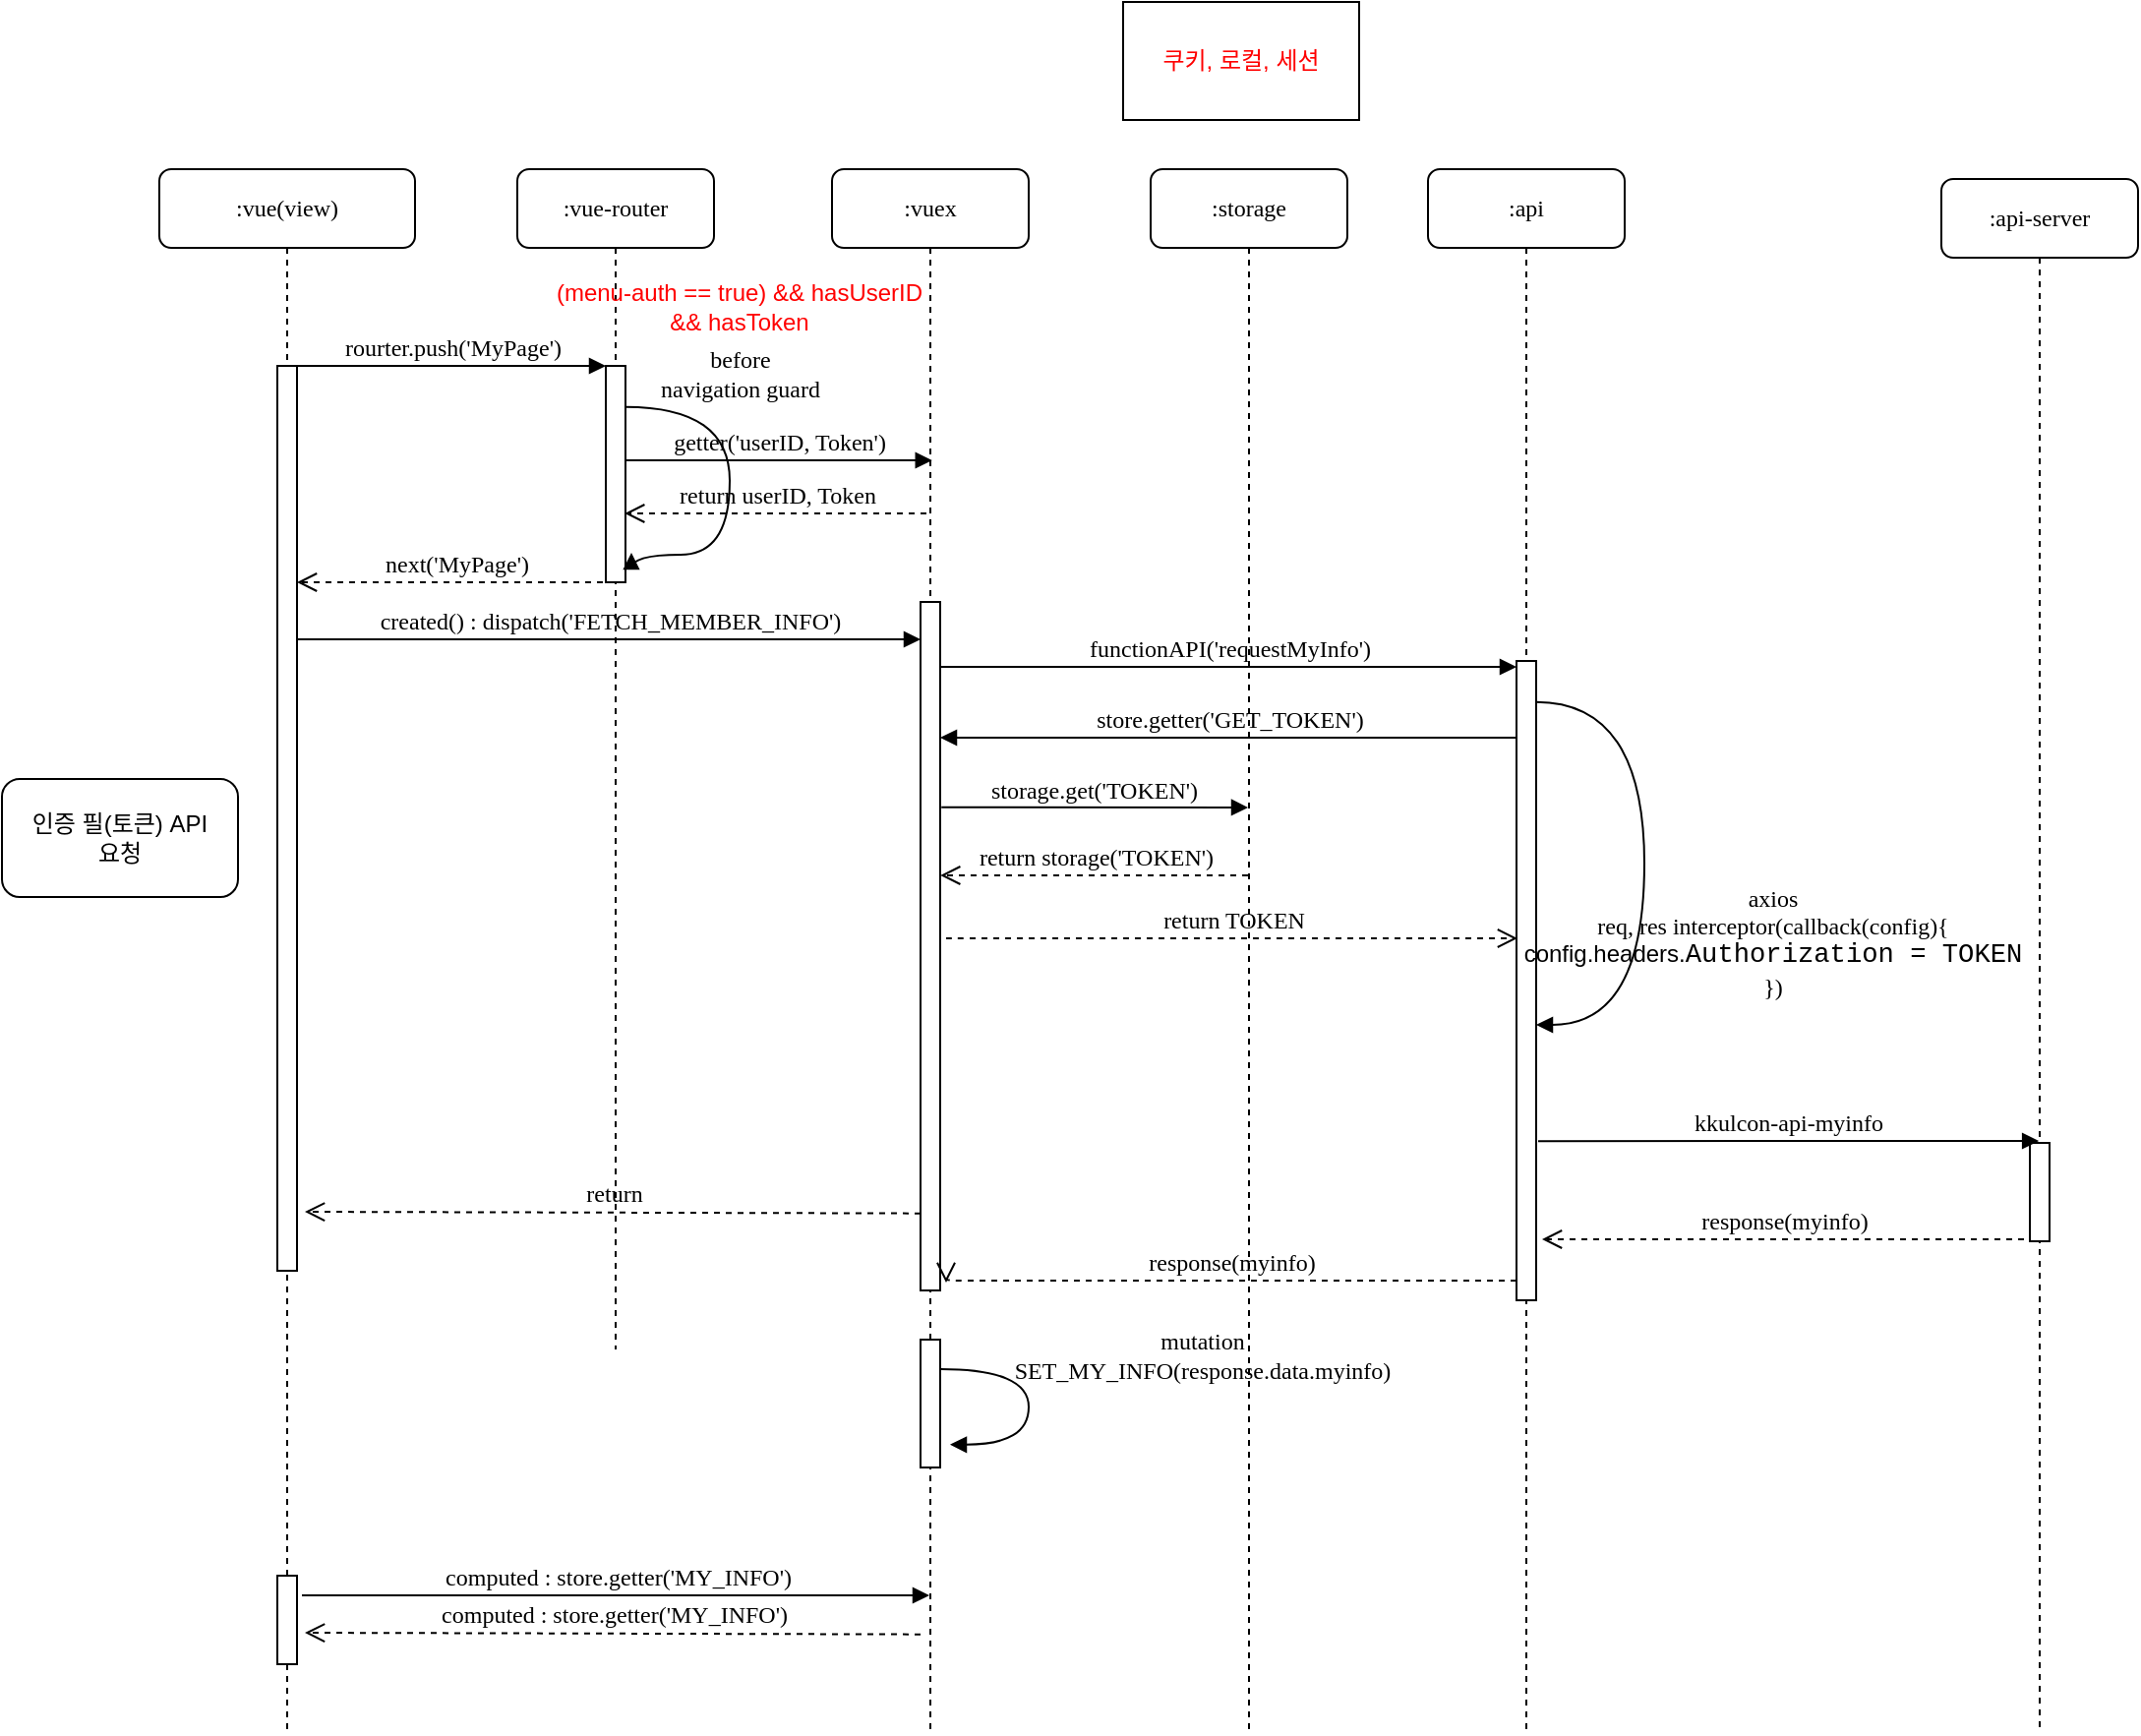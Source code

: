 <mxfile version="20.0.3" type="github">
  <diagram name="Page-1" id="13e1069c-82ec-6db2-03f1-153e76fe0fe0">
    <mxGraphModel dx="677" dy="336" grid="1" gridSize="10" guides="1" tooltips="1" connect="1" arrows="1" fold="1" page="1" pageScale="1" pageWidth="1100" pageHeight="850" background="none" math="0" shadow="0">
      <root>
        <mxCell id="0" />
        <mxCell id="1" parent="0" />
        <mxCell id="denZKagu3ZkojtByg-fw-1" value=":vue-router" style="shape=umlLifeline;perimeter=lifelinePerimeter;whiteSpace=wrap;html=1;container=1;collapsible=0;recursiveResize=0;outlineConnect=0;rounded=1;shadow=0;comic=0;labelBackgroundColor=none;strokeWidth=1;fontFamily=Verdana;fontSize=12;align=center;" vertex="1" parent="1">
          <mxGeometry x="302" y="125" width="100" height="600" as="geometry" />
        </mxCell>
        <mxCell id="denZKagu3ZkojtByg-fw-2" value="" style="html=1;points=[];perimeter=orthogonalPerimeter;rounded=0;shadow=0;comic=0;labelBackgroundColor=none;strokeWidth=1;fontFamily=Verdana;fontSize=12;align=center;" vertex="1" parent="denZKagu3ZkojtByg-fw-1">
          <mxGeometry x="45" y="100" width="10" height="110" as="geometry" />
        </mxCell>
        <mxCell id="denZKagu3ZkojtByg-fw-3" value="before&lt;br&gt;navigation guard" style="html=1;verticalAlign=bottom;endArrow=block;labelBackgroundColor=none;fontFamily=Verdana;fontSize=12;elbow=vertical;edgeStyle=orthogonalEdgeStyle;curved=1;exitX=1.038;exitY=0.345;exitPerimeter=0;" edge="1" parent="denZKagu3ZkojtByg-fw-1">
          <mxGeometry x="-0.417" y="-6" relative="1" as="geometry">
            <mxPoint x="55.003" y="120.83" as="sourcePoint" />
            <mxPoint x="58" y="195" as="targetPoint" />
            <Array as="points">
              <mxPoint x="108" y="121" />
              <mxPoint x="108" y="196" />
            </Array>
            <mxPoint x="6" y="-6" as="offset" />
          </mxGeometry>
        </mxCell>
        <mxCell id="denZKagu3ZkojtByg-fw-57" value="getter(&#39;userID, Token&#39;)" style="html=1;verticalAlign=bottom;endArrow=block;labelBackgroundColor=none;fontFamily=Verdana;fontSize=12;edgeStyle=elbowEdgeStyle;elbow=vertical;" edge="1" parent="denZKagu3ZkojtByg-fw-1">
          <mxGeometry relative="1" as="geometry">
            <mxPoint x="55.0" y="148.0" as="sourcePoint" />
            <mxPoint x="210.88" y="148.08" as="targetPoint" />
          </mxGeometry>
        </mxCell>
        <mxCell id="denZKagu3ZkojtByg-fw-4" value=":vuex" style="shape=umlLifeline;perimeter=lifelinePerimeter;whiteSpace=wrap;html=1;container=1;collapsible=0;recursiveResize=0;outlineConnect=0;rounded=1;shadow=0;comic=0;labelBackgroundColor=none;strokeWidth=1;fontFamily=Verdana;fontSize=12;align=center;" vertex="1" parent="1">
          <mxGeometry x="462" y="125" width="100" height="795" as="geometry" />
        </mxCell>
        <mxCell id="denZKagu3ZkojtByg-fw-5" value="" style="html=1;points=[];perimeter=orthogonalPerimeter;rounded=0;shadow=0;comic=0;labelBackgroundColor=none;strokeWidth=1;fontFamily=Verdana;fontSize=12;align=center;" vertex="1" parent="denZKagu3ZkojtByg-fw-4">
          <mxGeometry x="45" y="220" width="10" height="350" as="geometry" />
        </mxCell>
        <mxCell id="denZKagu3ZkojtByg-fw-8" value="return" style="html=1;verticalAlign=bottom;endArrow=open;dashed=1;endSize=8;labelBackgroundColor=none;fontFamily=Verdana;fontSize=12;edgeStyle=elbowEdgeStyle;elbow=vertical;entryX=1.4;entryY=0.935;entryDx=0;entryDy=0;entryPerimeter=0;" edge="1" parent="denZKagu3ZkojtByg-fw-4" target="denZKagu3ZkojtByg-fw-14">
          <mxGeometry relative="1" as="geometry">
            <mxPoint x="-240" y="540" as="targetPoint" />
            <Array as="points">
              <mxPoint x="-134" y="530" />
            </Array>
            <mxPoint x="45.0" y="530.83" as="sourcePoint" />
          </mxGeometry>
        </mxCell>
        <mxCell id="denZKagu3ZkojtByg-fw-20" value="functionAPI(&#39;requestMyInfo&#39;)" style="html=1;verticalAlign=bottom;endArrow=block;labelBackgroundColor=none;fontFamily=Verdana;fontSize=12;edgeStyle=elbowEdgeStyle;elbow=vertical;" edge="1" parent="denZKagu3ZkojtByg-fw-4">
          <mxGeometry relative="1" as="geometry">
            <mxPoint x="55" y="253" as="sourcePoint" />
            <mxPoint x="348" y="253" as="targetPoint" />
          </mxGeometry>
        </mxCell>
        <mxCell id="denZKagu3ZkojtByg-fw-51" value="" style="html=1;points=[];perimeter=orthogonalPerimeter;rounded=0;shadow=0;comic=0;labelBackgroundColor=none;strokeWidth=1;fontFamily=Verdana;fontSize=12;align=center;" vertex="1" parent="denZKagu3ZkojtByg-fw-4">
          <mxGeometry x="45" y="595" width="10" height="65" as="geometry" />
        </mxCell>
        <mxCell id="denZKagu3ZkojtByg-fw-50" value="mutation &lt;br&gt;SET_MY_INFO(response.data.myinfo)" style="html=1;verticalAlign=bottom;endArrow=block;labelBackgroundColor=none;fontFamily=Verdana;fontSize=12;elbow=vertical;edgeStyle=orthogonalEdgeStyle;curved=1;entryX=1;entryY=0.286;entryPerimeter=0;exitX=1.038;exitY=0.345;exitPerimeter=0;" edge="1" parent="denZKagu3ZkojtByg-fw-4">
          <mxGeometry x="-0.109" y="88" relative="1" as="geometry">
            <mxPoint x="55.003" y="610.04" as="sourcePoint" />
            <mxPoint x="60.003" y="648.373" as="targetPoint" />
            <Array as="points">
              <mxPoint x="100" y="610.04" />
              <mxPoint x="100" y="648.04" />
            </Array>
            <mxPoint as="offset" />
          </mxGeometry>
        </mxCell>
        <mxCell id="denZKagu3ZkojtByg-fw-54" value="computed : store.getter(&#39;MY_INFO&#39;)" style="html=1;verticalAlign=bottom;endArrow=open;dashed=1;endSize=8;labelBackgroundColor=none;fontFamily=Verdana;fontSize=12;edgeStyle=elbowEdgeStyle;elbow=vertical;entryX=1.4;entryY=0.935;entryDx=0;entryDy=0;entryPerimeter=0;" edge="1" parent="denZKagu3ZkojtByg-fw-4">
          <mxGeometry relative="1" as="geometry">
            <mxPoint x="-268" y="744.1" as="targetPoint" />
            <Array as="points">
              <mxPoint x="-134" y="744" />
            </Array>
            <mxPoint x="45.0" y="744.83" as="sourcePoint" />
          </mxGeometry>
        </mxCell>
        <mxCell id="denZKagu3ZkojtByg-fw-58" value="return userID, Token" style="html=1;verticalAlign=bottom;endArrow=open;dashed=1;endSize=8;labelBackgroundColor=none;fontFamily=Verdana;fontSize=12;edgeStyle=elbowEdgeStyle;elbow=vertical;" edge="1" parent="denZKagu3ZkojtByg-fw-4">
          <mxGeometry relative="1" as="geometry">
            <mxPoint x="-105.4" y="175" as="targetPoint" />
            <Array as="points">
              <mxPoint x="-83.5" y="175" />
            </Array>
            <mxPoint x="48" y="175" as="sourcePoint" />
          </mxGeometry>
        </mxCell>
        <mxCell id="denZKagu3ZkojtByg-fw-9" value=":api" style="shape=umlLifeline;perimeter=lifelinePerimeter;whiteSpace=wrap;html=1;container=1;collapsible=0;recursiveResize=0;outlineConnect=0;rounded=1;shadow=0;comic=0;labelBackgroundColor=none;strokeWidth=1;fontFamily=Verdana;fontSize=12;align=center;" vertex="1" parent="1">
          <mxGeometry x="765" y="125" width="100" height="795" as="geometry" />
        </mxCell>
        <mxCell id="denZKagu3ZkojtByg-fw-11" value=":api-server" style="shape=umlLifeline;perimeter=lifelinePerimeter;whiteSpace=wrap;html=1;container=1;collapsible=0;recursiveResize=0;outlineConnect=0;rounded=1;shadow=0;comic=0;labelBackgroundColor=none;strokeWidth=1;fontFamily=Verdana;fontSize=12;align=center;" vertex="1" parent="1">
          <mxGeometry x="1026" y="130" width="100" height="790" as="geometry" />
        </mxCell>
        <mxCell id="denZKagu3ZkojtByg-fw-12" value="" style="html=1;points=[];perimeter=orthogonalPerimeter;rounded=0;shadow=0;comic=0;labelBackgroundColor=none;strokeWidth=1;fontFamily=Verdana;fontSize=12;align=center;" vertex="1" parent="denZKagu3ZkojtByg-fw-11">
          <mxGeometry x="45" y="490" width="10" height="50" as="geometry" />
        </mxCell>
        <mxCell id="denZKagu3ZkojtByg-fw-22" value="response(myinfo)" style="html=1;verticalAlign=bottom;endArrow=open;dashed=1;endSize=8;labelBackgroundColor=none;fontFamily=Verdana;fontSize=12;edgeStyle=elbowEdgeStyle;elbow=vertical;entryX=1.3;entryY=0.906;entryDx=0;entryDy=0;entryPerimeter=0;" edge="1" parent="denZKagu3ZkojtByg-fw-11" target="denZKagu3ZkojtByg-fw-17">
          <mxGeometry relative="1" as="geometry">
            <mxPoint x="-248" y="540" as="targetPoint" />
            <Array as="points" />
            <mxPoint x="42" y="539" as="sourcePoint" />
          </mxGeometry>
        </mxCell>
        <mxCell id="denZKagu3ZkojtByg-fw-13" value=":vue(view)" style="shape=umlLifeline;perimeter=lifelinePerimeter;whiteSpace=wrap;html=1;container=1;collapsible=0;recursiveResize=0;outlineConnect=0;rounded=1;shadow=0;comic=0;labelBackgroundColor=none;strokeWidth=1;fontFamily=Verdana;fontSize=12;align=center;" vertex="1" parent="1">
          <mxGeometry x="120" y="125" width="130" height="795" as="geometry" />
        </mxCell>
        <mxCell id="denZKagu3ZkojtByg-fw-14" value="" style="html=1;points=[];perimeter=orthogonalPerimeter;rounded=0;shadow=0;comic=0;labelBackgroundColor=none;strokeWidth=1;fontFamily=Verdana;fontSize=12;align=center;" vertex="1" parent="denZKagu3ZkojtByg-fw-13">
          <mxGeometry x="60" y="100" width="10" height="460" as="geometry" />
        </mxCell>
        <mxCell id="denZKagu3ZkojtByg-fw-15" value="next(&#39;MyPage&#39;)" style="html=1;verticalAlign=bottom;endArrow=open;dashed=1;endSize=8;labelBackgroundColor=none;fontFamily=Verdana;fontSize=12;edgeStyle=elbowEdgeStyle;elbow=vertical;" edge="1" parent="denZKagu3ZkojtByg-fw-13">
          <mxGeometry relative="1" as="geometry">
            <mxPoint x="70" y="210" as="targetPoint" />
            <Array as="points">
              <mxPoint x="130" y="210" />
            </Array>
            <mxPoint x="231.5" y="210" as="sourcePoint" />
          </mxGeometry>
        </mxCell>
        <mxCell id="denZKagu3ZkojtByg-fw-16" value="인증 필(토큰) API&lt;br&gt;요청" style="rounded=1;whiteSpace=wrap;html=1;" vertex="1" parent="denZKagu3ZkojtByg-fw-13">
          <mxGeometry x="-80" y="310" width="120" height="60" as="geometry" />
        </mxCell>
        <mxCell id="denZKagu3ZkojtByg-fw-52" value="" style="html=1;points=[];perimeter=orthogonalPerimeter;rounded=0;shadow=0;comic=0;labelBackgroundColor=none;strokeWidth=1;fontFamily=Verdana;fontSize=12;align=center;" vertex="1" parent="denZKagu3ZkojtByg-fw-13">
          <mxGeometry x="60" y="715" width="10" height="45" as="geometry" />
        </mxCell>
        <mxCell id="denZKagu3ZkojtByg-fw-17" value="" style="html=1;points=[];perimeter=orthogonalPerimeter;rounded=0;shadow=0;comic=0;labelBackgroundColor=none;strokeWidth=1;fontFamily=Verdana;fontSize=12;align=center;" vertex="1" parent="1">
          <mxGeometry x="810" y="375" width="10" height="325" as="geometry" />
        </mxCell>
        <mxCell id="denZKagu3ZkojtByg-fw-18" value="rourter.push(&#39;MyPage&#39;)" style="html=1;verticalAlign=bottom;endArrow=block;entryX=0;entryY=0;labelBackgroundColor=none;fontFamily=Verdana;fontSize=12;edgeStyle=elbowEdgeStyle;elbow=vertical;" edge="1" parent="1" source="denZKagu3ZkojtByg-fw-14" target="denZKagu3ZkojtByg-fw-2">
          <mxGeometry relative="1" as="geometry">
            <mxPoint x="250" y="235" as="sourcePoint" />
          </mxGeometry>
        </mxCell>
        <mxCell id="denZKagu3ZkojtByg-fw-19" value="created() : dispatch(&#39;FETCH_MEMBER_INFO&#39;)" style="html=1;verticalAlign=bottom;endArrow=block;labelBackgroundColor=none;fontFamily=Verdana;fontSize=12;edgeStyle=elbowEdgeStyle;elbow=vertical;entryX=0.3;entryY=0.031;entryDx=0;entryDy=0;entryPerimeter=0;" edge="1" parent="1">
          <mxGeometry relative="1" as="geometry">
            <mxPoint x="190" y="364" as="sourcePoint" />
            <mxPoint x="507.0" y="364.85" as="targetPoint" />
            <Array as="points">
              <mxPoint x="417" y="364" />
            </Array>
          </mxGeometry>
        </mxCell>
        <mxCell id="denZKagu3ZkojtByg-fw-21" value="axios &lt;br&gt;req, res interceptor(callback(config){&lt;br&gt;&lt;font style=&quot;font-family: Helvetica;&quot; color=&quot;#000000&quot;&gt;config.headers.&lt;/font&gt;&lt;span style=&quot;color: rgb(255, 0, 0); background-color: var(--color-canvas-subtle); font-family: ui-monospace, SFMono-Regular, &amp;quot;SF Mono&amp;quot;, Menlo, Consolas, &amp;quot;Liberation Mono&amp;quot;, monospace; font-size: 13.6px; text-align: start;&quot;&gt;&lt;font color=&quot;#000000&quot;&gt;Authorization = TOKEN&lt;/font&gt;&lt;/span&gt;&lt;br&gt;})" style="html=1;verticalAlign=bottom;endArrow=block;labelBackgroundColor=none;fontFamily=Verdana;fontSize=12;elbow=vertical;edgeStyle=orthogonalEdgeStyle;curved=1;exitX=1.038;exitY=0.345;exitPerimeter=0;" edge="1" parent="1" target="denZKagu3ZkojtByg-fw-17">
          <mxGeometry x="0.526" y="65" relative="1" as="geometry">
            <mxPoint x="820.003" y="395.83" as="sourcePoint" />
            <mxPoint x="824" y="480" as="targetPoint" />
            <Array as="points">
              <mxPoint x="875" y="396" />
              <mxPoint x="875" y="560" />
            </Array>
            <mxPoint as="offset" />
          </mxGeometry>
        </mxCell>
        <mxCell id="denZKagu3ZkojtByg-fw-28" value="쿠키, 로컬, 세션" style="rounded=0;whiteSpace=wrap;html=1;fontColor=#FF0000;" vertex="1" parent="1">
          <mxGeometry x="610" y="40" width="120" height="60" as="geometry" />
        </mxCell>
        <mxCell id="denZKagu3ZkojtByg-fw-30" value=":storage" style="shape=umlLifeline;perimeter=lifelinePerimeter;whiteSpace=wrap;html=1;container=1;collapsible=0;recursiveResize=0;outlineConnect=0;rounded=1;shadow=0;comic=0;labelBackgroundColor=none;strokeWidth=1;fontFamily=Verdana;fontSize=12;align=center;" vertex="1" parent="1">
          <mxGeometry x="624" y="125" width="100" height="795" as="geometry" />
        </mxCell>
        <mxCell id="denZKagu3ZkojtByg-fw-33" value="return storage(&#39;TOKEN&#39;)" style="html=1;verticalAlign=bottom;endArrow=open;dashed=1;endSize=8;labelBackgroundColor=none;fontFamily=Verdana;fontSize=12;edgeStyle=elbowEdgeStyle;elbow=vertical;" edge="1" parent="denZKagu3ZkojtByg-fw-30">
          <mxGeometry relative="1" as="geometry">
            <mxPoint x="-106.9" y="359" as="targetPoint" />
            <Array as="points">
              <mxPoint x="-85" y="359" />
            </Array>
            <mxPoint x="49.5" y="359" as="sourcePoint" />
          </mxGeometry>
        </mxCell>
        <mxCell id="denZKagu3ZkojtByg-fw-40" value="response(myinfo)" style="html=1;verticalAlign=bottom;endArrow=open;dashed=1;endSize=8;labelBackgroundColor=none;fontFamily=Verdana;fontSize=12;edgeStyle=elbowEdgeStyle;elbow=vertical;" edge="1" parent="denZKagu3ZkojtByg-fw-30">
          <mxGeometry relative="1" as="geometry">
            <mxPoint x="-104" y="566" as="targetPoint" />
            <Array as="points">
              <mxPoint x="-34" y="565.0" />
            </Array>
            <mxPoint x="186" y="565" as="sourcePoint" />
          </mxGeometry>
        </mxCell>
        <mxCell id="denZKagu3ZkojtByg-fw-32" value="store.getter(&#39;GET_TOKEN&#39;)" style="html=1;verticalAlign=bottom;endArrow=block;labelBackgroundColor=none;fontFamily=Verdana;fontSize=12;edgeStyle=elbowEdgeStyle;elbow=vertical;" edge="1" parent="1">
          <mxGeometry relative="1" as="geometry">
            <mxPoint x="810" y="414" as="sourcePoint" />
            <mxPoint x="517" y="414.2" as="targetPoint" />
          </mxGeometry>
        </mxCell>
        <mxCell id="denZKagu3ZkojtByg-fw-34" value="storage.get(&#39;TOKEN&#39;)" style="html=1;verticalAlign=bottom;endArrow=block;labelBackgroundColor=none;fontFamily=Verdana;fontSize=12;edgeStyle=elbowEdgeStyle;elbow=vertical;" edge="1" parent="1">
          <mxGeometry relative="1" as="geometry">
            <mxPoint x="517.62" y="449.32" as="sourcePoint" />
            <mxPoint x="673.5" y="449.4" as="targetPoint" />
          </mxGeometry>
        </mxCell>
        <mxCell id="denZKagu3ZkojtByg-fw-38" value="return TOKEN" style="html=1;verticalAlign=bottom;endArrow=open;dashed=1;endSize=8;labelBackgroundColor=none;fontFamily=Verdana;fontSize=12;edgeStyle=elbowEdgeStyle;elbow=vertical;" edge="1" parent="1">
          <mxGeometry relative="1" as="geometry">
            <mxPoint x="810.5" y="516" as="targetPoint" />
            <Array as="points">
              <mxPoint x="521" y="516" />
            </Array>
            <mxPoint x="520" y="516" as="sourcePoint" />
          </mxGeometry>
        </mxCell>
        <mxCell id="denZKagu3ZkojtByg-fw-53" value="computed : store.getter(&#39;MY_INFO&#39;)" style="html=1;verticalAlign=bottom;endArrow=block;labelBackgroundColor=none;fontFamily=Verdana;fontSize=12;edgeStyle=elbowEdgeStyle;elbow=vertical;entryX=0.3;entryY=0.031;entryDx=0;entryDy=0;entryPerimeter=0;" edge="1" parent="1">
          <mxGeometry relative="1" as="geometry">
            <mxPoint x="192.5" y="850.0" as="sourcePoint" />
            <mxPoint x="511.5" y="850.85" as="targetPoint" />
            <Array as="points">
              <mxPoint x="421.5" y="850" />
            </Array>
          </mxGeometry>
        </mxCell>
        <mxCell id="denZKagu3ZkojtByg-fw-10" value="kkulcon-api-myinfo" style="html=1;verticalAlign=bottom;endArrow=block;labelBackgroundColor=none;fontFamily=Verdana;fontSize=12;edgeStyle=elbowEdgeStyle;elbow=vertical;exitX=1.1;exitY=0.751;exitDx=0;exitDy=0;exitPerimeter=0;entryX=0.457;entryY=-0.014;entryDx=0;entryDy=0;entryPerimeter=0;" edge="1" parent="1" target="denZKagu3ZkojtByg-fw-12" source="denZKagu3ZkojtByg-fw-17">
          <mxGeometry relative="1" as="geometry">
            <mxPoint x="824" y="621" as="sourcePoint" />
            <mxPoint x="1113" y="620" as="targetPoint" />
          </mxGeometry>
        </mxCell>
        <mxCell id="denZKagu3ZkojtByg-fw-62" value="&lt;font color=&quot;#ff0000&quot;&gt;(&lt;/font&gt;&lt;span style=&quot;color: rgb(255, 0, 0);&quot;&gt;menu-&lt;/span&gt;&lt;font color=&quot;#ff0000&quot;&gt;auth == true) &amp;amp;&amp;amp; hasUserID &amp;amp;&amp;amp; hasToken&lt;/font&gt;" style="text;html=1;strokeColor=none;fillColor=none;align=center;verticalAlign=middle;whiteSpace=wrap;rounded=0;" vertex="1" parent="1">
          <mxGeometry x="320" y="180" width="190" height="30" as="geometry" />
        </mxCell>
      </root>
    </mxGraphModel>
  </diagram>
</mxfile>
